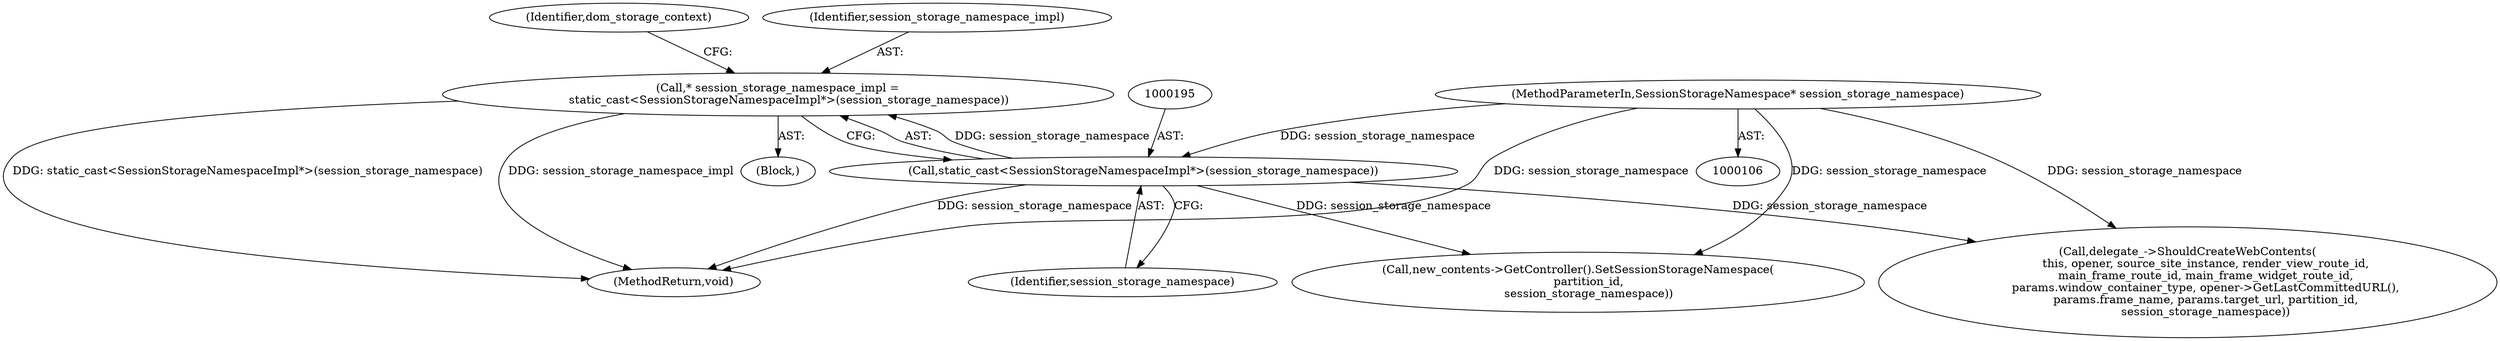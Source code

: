 digraph "0_Chrome_ba3b1b344017bbf36283464b51014fad15c2f3f4@pointer" {
"1000192" [label="(Call,* session_storage_namespace_impl =\n      static_cast<SessionStorageNamespaceImpl*>(session_storage_namespace))"];
"1000194" [label="(Call,static_cast<SessionStorageNamespaceImpl*>(session_storage_namespace))"];
"1000112" [label="(MethodParameterIn,SessionStorageNamespace* session_storage_namespace)"];
"1000196" [label="(Identifier,session_storage_namespace)"];
"1000112" [label="(MethodParameterIn,SessionStorageNamespace* session_storage_namespace)"];
"1000194" [label="(Call,static_cast<SessionStorageNamespaceImpl*>(session_storage_namespace))"];
"1000325" [label="(Call,new_contents->GetController().SetSessionStorageNamespace(\n      partition_id,\n      session_storage_namespace))"];
"1000113" [label="(Block,)"];
"1000192" [label="(Call,* session_storage_namespace_impl =\n      static_cast<SessionStorageNamespaceImpl*>(session_storage_namespace))"];
"1000199" [label="(Identifier,dom_storage_context)"];
"1000193" [label="(Identifier,session_storage_namespace_impl)"];
"1000204" [label="(Call,delegate_->ShouldCreateWebContents(\n          this, opener, source_site_instance, render_view_route_id,\n          main_frame_route_id, main_frame_widget_route_id,\n          params.window_container_type, opener->GetLastCommittedURL(),\n          params.frame_name, params.target_url, partition_id,\n          session_storage_namespace))"];
"1000460" [label="(MethodReturn,void)"];
"1000192" -> "1000113"  [label="AST: "];
"1000192" -> "1000194"  [label="CFG: "];
"1000193" -> "1000192"  [label="AST: "];
"1000194" -> "1000192"  [label="AST: "];
"1000199" -> "1000192"  [label="CFG: "];
"1000192" -> "1000460"  [label="DDG: static_cast<SessionStorageNamespaceImpl*>(session_storage_namespace)"];
"1000192" -> "1000460"  [label="DDG: session_storage_namespace_impl"];
"1000194" -> "1000192"  [label="DDG: session_storage_namespace"];
"1000194" -> "1000196"  [label="CFG: "];
"1000195" -> "1000194"  [label="AST: "];
"1000196" -> "1000194"  [label="AST: "];
"1000194" -> "1000460"  [label="DDG: session_storage_namespace"];
"1000112" -> "1000194"  [label="DDG: session_storage_namespace"];
"1000194" -> "1000204"  [label="DDG: session_storage_namespace"];
"1000194" -> "1000325"  [label="DDG: session_storage_namespace"];
"1000112" -> "1000106"  [label="AST: "];
"1000112" -> "1000460"  [label="DDG: session_storage_namespace"];
"1000112" -> "1000204"  [label="DDG: session_storage_namespace"];
"1000112" -> "1000325"  [label="DDG: session_storage_namespace"];
}
